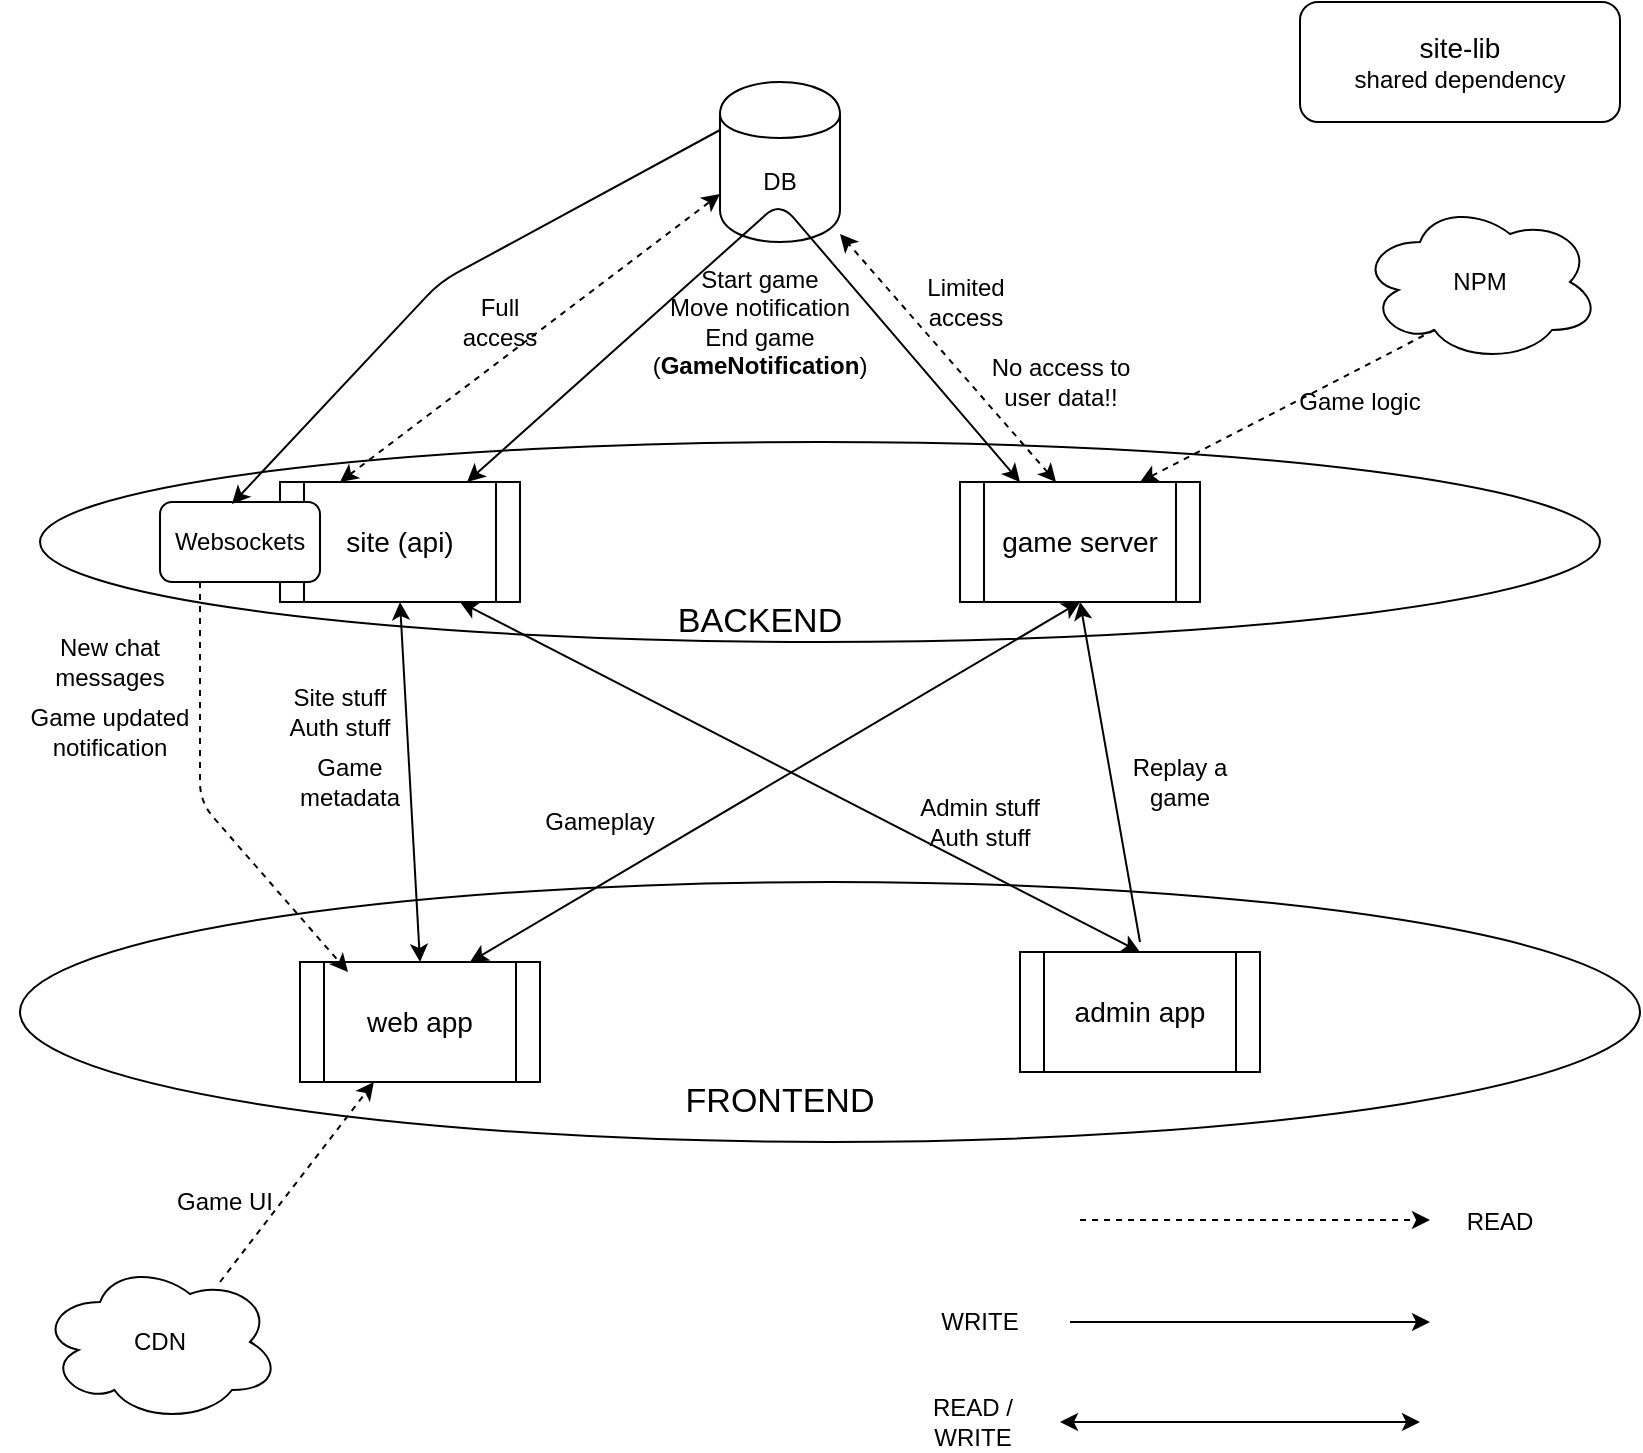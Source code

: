 <mxfile version="13.0.9">
    <diagram id="FX7HpN7UGH8xanFEKAEU" name="Page-1">
        <mxGraphModel dx="970" dy="443" grid="1" gridSize="10" guides="1" tooltips="1" connect="1" arrows="1" fold="1" page="1" pageScale="1" pageWidth="850" pageHeight="1100" math="0" shadow="0">
            <root>
                <mxCell id="0"/>
                <mxCell id="1" parent="0"/>
                <mxCell id="bgOZFK84LD9_vXl-W8QX-1" value="" style="ellipse;whiteSpace=wrap;html=1;" parent="1" vertex="1">
                    <mxGeometry x="30" y="230" width="780" height="100" as="geometry"/>
                </mxCell>
                <mxCell id="bgOZFK84LD9_vXl-W8QX-2" value="" style="shape=process;whiteSpace=wrap;html=1;backgroundOutline=1;" parent="1" vertex="1">
                    <mxGeometry x="150" y="250" width="120" height="60" as="geometry"/>
                </mxCell>
                <mxCell id="bgOZFK84LD9_vXl-W8QX-3" value="" style="shape=process;whiteSpace=wrap;html=1;backgroundOutline=1;" parent="1" vertex="1">
                    <mxGeometry x="490" y="250" width="120" height="60" as="geometry"/>
                </mxCell>
                <mxCell id="bgOZFK84LD9_vXl-W8QX-4" value="" style="ellipse;whiteSpace=wrap;html=1;" parent="1" vertex="1">
                    <mxGeometry x="20" y="450" width="810" height="130" as="geometry"/>
                </mxCell>
                <mxCell id="bgOZFK84LD9_vXl-W8QX-5" value="" style="shape=process;whiteSpace=wrap;html=1;backgroundOutline=1;" parent="1" vertex="1">
                    <mxGeometry x="160" y="490" width="120" height="60" as="geometry"/>
                </mxCell>
                <mxCell id="bgOZFK84LD9_vXl-W8QX-6" value="" style="shape=process;whiteSpace=wrap;html=1;backgroundOutline=1;" parent="1" vertex="1">
                    <mxGeometry x="520" y="485" width="120" height="60" as="geometry"/>
                </mxCell>
                <mxCell id="bgOZFK84LD9_vXl-W8QX-9" value="&lt;font style=&quot;font-size: 14px&quot;&gt;site (api)&lt;br&gt;&lt;/font&gt;" style="text;html=1;strokeColor=none;fillColor=none;align=center;verticalAlign=middle;whiteSpace=wrap;rounded=0;" parent="1" vertex="1">
                    <mxGeometry x="170" y="270" width="80" height="20" as="geometry"/>
                </mxCell>
                <mxCell id="bgOZFK84LD9_vXl-W8QX-10" value="&lt;font style=&quot;font-size: 14px&quot;&gt;game server&lt;br&gt;&lt;/font&gt;" style="text;html=1;strokeColor=none;fillColor=none;align=center;verticalAlign=middle;whiteSpace=wrap;rounded=0;" parent="1" vertex="1">
                    <mxGeometry x="500" y="270" width="100" height="20" as="geometry"/>
                </mxCell>
                <mxCell id="bgOZFK84LD9_vXl-W8QX-11" value="&lt;font style=&quot;font-size: 14px&quot;&gt;web app&lt;/font&gt;" style="text;html=1;strokeColor=none;fillColor=none;align=center;verticalAlign=middle;whiteSpace=wrap;rounded=0;" parent="1" vertex="1">
                    <mxGeometry x="180" y="510" width="80" height="20" as="geometry"/>
                </mxCell>
                <mxCell id="bgOZFK84LD9_vXl-W8QX-12" value="&lt;font style=&quot;font-size: 14px&quot;&gt;admin app&lt;/font&gt;" style="text;html=1;strokeColor=none;fillColor=none;align=center;verticalAlign=middle;whiteSpace=wrap;rounded=0;" parent="1" vertex="1">
                    <mxGeometry x="540" y="505" width="80" height="20" as="geometry"/>
                </mxCell>
                <mxCell id="bgOZFK84LD9_vXl-W8QX-14" value="&lt;font style=&quot;font-size: 17px&quot;&gt;FRONTEND&lt;/font&gt;" style="text;html=1;strokeColor=none;fillColor=none;align=center;verticalAlign=middle;whiteSpace=wrap;rounded=0;" parent="1" vertex="1">
                    <mxGeometry x="380" y="550" width="40" height="20" as="geometry"/>
                </mxCell>
                <mxCell id="bgOZFK84LD9_vXl-W8QX-15" value="&lt;font style=&quot;font-size: 17px&quot;&gt;BACKEND&lt;br&gt;&lt;/font&gt;" style="text;html=1;strokeColor=none;fillColor=none;align=center;verticalAlign=middle;whiteSpace=wrap;rounded=0;" parent="1" vertex="1">
                    <mxGeometry x="370" y="310" width="40" height="20" as="geometry"/>
                </mxCell>
                <mxCell id="_h-OwVBiazQGRYQUz6Yw-3" value="" style="shape=cylinder;whiteSpace=wrap;html=1;boundedLbl=1;backgroundOutline=1;" parent="1" vertex="1">
                    <mxGeometry x="370" y="50" width="60" height="80" as="geometry"/>
                </mxCell>
                <mxCell id="_h-OwVBiazQGRYQUz6Yw-4" value="" style="endArrow=classic;html=1;entryX=0;entryY=0.7;entryDx=0;entryDy=0;exitX=0.25;exitY=0;exitDx=0;exitDy=0;startArrow=classic;startFill=1;endFill=1;jumpStyle=none;dashed=1;strokeColor=#000000;fillColor=#fa6800;" parent="1" source="bgOZFK84LD9_vXl-W8QX-2" target="_h-OwVBiazQGRYQUz6Yw-3" edge="1">
                    <mxGeometry width="50" height="50" relative="1" as="geometry">
                        <mxPoint x="170" y="210" as="sourcePoint"/>
                        <mxPoint x="220" y="160" as="targetPoint"/>
                    </mxGeometry>
                </mxCell>
                <mxCell id="_h-OwVBiazQGRYQUz6Yw-5" value="DB" style="text;html=1;strokeColor=none;fillColor=none;align=center;verticalAlign=middle;whiteSpace=wrap;rounded=0;" parent="1" vertex="1">
                    <mxGeometry x="380" y="90" width="40" height="20" as="geometry"/>
                </mxCell>
                <mxCell id="_h-OwVBiazQGRYQUz6Yw-6" value="Full access" style="text;html=1;strokeColor=none;fillColor=none;align=center;verticalAlign=middle;whiteSpace=wrap;rounded=0;" parent="1" vertex="1">
                    <mxGeometry x="240" y="160" width="40" height="20" as="geometry"/>
                </mxCell>
                <mxCell id="_h-OwVBiazQGRYQUz6Yw-7" value="" style="endArrow=classic;html=1;entryX=1;entryY=0.95;entryDx=0;entryDy=0;entryPerimeter=0;exitX=0.4;exitY=0;exitDx=0;exitDy=0;exitPerimeter=0;startArrow=classic;startFill=1;endFill=1;dashed=1;" parent="1" source="bgOZFK84LD9_vXl-W8QX-3" target="_h-OwVBiazQGRYQUz6Yw-3" edge="1">
                    <mxGeometry width="50" height="50" relative="1" as="geometry">
                        <mxPoint x="430" y="195" as="sourcePoint"/>
                        <mxPoint x="480" y="145" as="targetPoint"/>
                    </mxGeometry>
                </mxCell>
                <mxCell id="_h-OwVBiazQGRYQUz6Yw-9" value="Limited access" style="text;html=1;strokeColor=none;fillColor=none;align=center;verticalAlign=middle;whiteSpace=wrap;rounded=0;" parent="1" vertex="1">
                    <mxGeometry x="472.5" y="150" width="40" height="20" as="geometry"/>
                </mxCell>
                <mxCell id="_h-OwVBiazQGRYQUz6Yw-12" value="" style="endArrow=classic;html=1;entryX=0.5;entryY=1;entryDx=0;entryDy=0;" parent="1" target="bgOZFK84LD9_vXl-W8QX-3" edge="1">
                    <mxGeometry width="50" height="50" relative="1" as="geometry">
                        <mxPoint x="580" y="480" as="sourcePoint"/>
                        <mxPoint x="600" y="380" as="targetPoint"/>
                    </mxGeometry>
                </mxCell>
                <mxCell id="_h-OwVBiazQGRYQUz6Yw-13" value="Replay a game" style="text;html=1;strokeColor=none;fillColor=none;align=center;verticalAlign=middle;whiteSpace=wrap;rounded=0;" parent="1" vertex="1">
                    <mxGeometry x="570" y="390" width="60" height="20" as="geometry"/>
                </mxCell>
                <mxCell id="_h-OwVBiazQGRYQUz6Yw-17" value="" style="endArrow=classic;startArrow=classic;html=1;entryX=0.75;entryY=1;entryDx=0;entryDy=0;exitX=0.5;exitY=0;exitDx=0;exitDy=0;" parent="1" source="bgOZFK84LD9_vXl-W8QX-6" target="bgOZFK84LD9_vXl-W8QX-2" edge="1">
                    <mxGeometry width="50" height="50" relative="1" as="geometry">
                        <mxPoint x="235" y="395" as="sourcePoint"/>
                        <mxPoint x="285" y="345" as="targetPoint"/>
                    </mxGeometry>
                </mxCell>
                <mxCell id="_h-OwVBiazQGRYQUz6Yw-18" value="" style="endArrow=classic;startArrow=classic;html=1;entryX=0.5;entryY=1;entryDx=0;entryDy=0;" parent="1" target="bgOZFK84LD9_vXl-W8QX-2" edge="1">
                    <mxGeometry width="50" height="50" relative="1" as="geometry">
                        <mxPoint x="220" y="490" as="sourcePoint"/>
                        <mxPoint x="260" y="450" as="targetPoint"/>
                    </mxGeometry>
                </mxCell>
                <mxCell id="_h-OwVBiazQGRYQUz6Yw-19" value="" style="endArrow=classic;startArrow=classic;html=1;entryX=0.5;entryY=1;entryDx=0;entryDy=0;" parent="1" target="bgOZFK84LD9_vXl-W8QX-3" edge="1">
                    <mxGeometry width="50" height="50" relative="1" as="geometry">
                        <mxPoint x="245" y="490" as="sourcePoint"/>
                        <mxPoint x="295" y="440" as="targetPoint"/>
                    </mxGeometry>
                </mxCell>
                <mxCell id="_h-OwVBiazQGRYQUz6Yw-20" value="Site stuff&lt;br&gt;Auth stuff" style="text;html=1;strokeColor=none;fillColor=none;align=center;verticalAlign=middle;whiteSpace=wrap;rounded=0;" parent="1" vertex="1">
                    <mxGeometry x="145" y="340" width="70" height="50" as="geometry"/>
                </mxCell>
                <mxCell id="_h-OwVBiazQGRYQUz6Yw-21" value="Game metadata" style="text;html=1;strokeColor=none;fillColor=none;align=center;verticalAlign=middle;whiteSpace=wrap;rounded=0;" parent="1" vertex="1">
                    <mxGeometry x="150" y="390" width="70" height="20" as="geometry"/>
                </mxCell>
                <mxCell id="_h-OwVBiazQGRYQUz6Yw-22" value="Admin stuff&lt;br&gt;Auth stuff" style="text;html=1;strokeColor=none;fillColor=none;align=center;verticalAlign=middle;whiteSpace=wrap;rounded=0;" parent="1" vertex="1">
                    <mxGeometry x="465" y="410" width="70" height="20" as="geometry"/>
                </mxCell>
                <mxCell id="_h-OwVBiazQGRYQUz6Yw-23" value="No access to user data!!" style="text;html=1;strokeColor=none;fillColor=none;align=center;verticalAlign=middle;whiteSpace=wrap;rounded=0;" parent="1" vertex="1">
                    <mxGeometry x="492.5" y="190" width="95" height="20" as="geometry"/>
                </mxCell>
                <mxCell id="_h-OwVBiazQGRYQUz6Yw-26" value="Gameplay" style="text;html=1;strokeColor=none;fillColor=none;align=center;verticalAlign=middle;whiteSpace=wrap;rounded=0;" parent="1" vertex="1">
                    <mxGeometry x="290" y="410" width="40" height="20" as="geometry"/>
                </mxCell>
                <mxCell id="_h-OwVBiazQGRYQUz6Yw-27" value="" style="endArrow=classic;startArrow=classic;html=1;entryX=0.25;entryY=0;entryDx=0;entryDy=0;" parent="1" source="bgOZFK84LD9_vXl-W8QX-2" target="bgOZFK84LD9_vXl-W8QX-3" edge="1">
                    <mxGeometry width="50" height="50" relative="1" as="geometry">
                        <mxPoint x="20" y="650" as="sourcePoint"/>
                        <mxPoint x="70" y="600" as="targetPoint"/>
                        <Array as="points">
                            <mxPoint x="400" y="110"/>
                        </Array>
                    </mxGeometry>
                </mxCell>
                <mxCell id="_h-OwVBiazQGRYQUz6Yw-28" value="Start game&lt;br&gt;Move notification&lt;br&gt;End game&lt;br&gt;(&lt;b&gt;GameNotification&lt;/b&gt;)" style="text;html=1;strokeColor=none;fillColor=none;align=center;verticalAlign=middle;whiteSpace=wrap;rounded=0;" parent="1" vertex="1">
                    <mxGeometry x="340" y="160" width="100" height="20" as="geometry"/>
                </mxCell>
                <mxCell id="_h-OwVBiazQGRYQUz6Yw-30" value="" style="rounded=1;whiteSpace=wrap;html=1;" parent="1" vertex="1">
                    <mxGeometry x="90" y="260" width="80" height="40" as="geometry"/>
                </mxCell>
                <mxCell id="_h-OwVBiazQGRYQUz6Yw-32" value="Websockets" style="text;html=1;strokeColor=none;fillColor=none;align=center;verticalAlign=middle;whiteSpace=wrap;rounded=0;" parent="1" vertex="1">
                    <mxGeometry x="110" y="270" width="40" height="20" as="geometry"/>
                </mxCell>
                <mxCell id="_h-OwVBiazQGRYQUz6Yw-33" value="" style="endArrow=classic;html=1;exitX=0.25;exitY=1;exitDx=0;exitDy=0;entryX=0.2;entryY=0.083;entryDx=0;entryDy=0;entryPerimeter=0;dashed=1;" parent="1" source="_h-OwVBiazQGRYQUz6Yw-30" target="bgOZFK84LD9_vXl-W8QX-5" edge="1">
                    <mxGeometry width="50" height="50" relative="1" as="geometry">
                        <mxPoint x="20" y="650" as="sourcePoint"/>
                        <mxPoint x="70" y="600" as="targetPoint"/>
                        <Array as="points">
                            <mxPoint x="110" y="410"/>
                        </Array>
                    </mxGeometry>
                </mxCell>
                <mxCell id="_h-OwVBiazQGRYQUz6Yw-34" value="New chat messages" style="text;html=1;strokeColor=none;fillColor=none;align=center;verticalAlign=middle;whiteSpace=wrap;rounded=0;" parent="1" vertex="1">
                    <mxGeometry x="10" y="330" width="110" height="20" as="geometry"/>
                </mxCell>
                <mxCell id="_h-OwVBiazQGRYQUz6Yw-35" value="Game updated notification" style="text;html=1;strokeColor=none;fillColor=none;align=center;verticalAlign=middle;whiteSpace=wrap;rounded=0;" parent="1" vertex="1">
                    <mxGeometry x="20" y="365" width="90" height="20" as="geometry"/>
                </mxCell>
                <mxCell id="_h-OwVBiazQGRYQUz6Yw-44" value="" style="rounded=1;whiteSpace=wrap;html=1;" parent="1" vertex="1">
                    <mxGeometry x="660" y="10" width="160" height="60" as="geometry"/>
                </mxCell>
                <mxCell id="_h-OwVBiazQGRYQUz6Yw-45" value="&lt;font&gt;&lt;span style=&quot;font-size: 14px&quot;&gt;site-lib&lt;/span&gt;&lt;br&gt;&lt;font style=&quot;font-size: 12px&quot;&gt;shared dependency&lt;/font&gt;&lt;br&gt;&lt;/font&gt;" style="text;html=1;strokeColor=none;fillColor=none;align=center;verticalAlign=middle;whiteSpace=wrap;rounded=0;" parent="1" vertex="1">
                    <mxGeometry x="670" y="30" width="140" height="20" as="geometry"/>
                </mxCell>
                <mxCell id="_h-OwVBiazQGRYQUz6Yw-46" value="" style="endArrow=classic;html=1;exitX=0;exitY=0.3;exitDx=0;exitDy=0;entryX=0.4;entryY=-0.45;entryDx=0;entryDy=0;entryPerimeter=0;" parent="1" source="_h-OwVBiazQGRYQUz6Yw-3" target="_h-OwVBiazQGRYQUz6Yw-32" edge="1">
                    <mxGeometry width="50" height="50" relative="1" as="geometry">
                        <mxPoint x="180" y="120" as="sourcePoint"/>
                        <mxPoint x="230" y="70" as="targetPoint"/>
                        <Array as="points">
                            <mxPoint x="230" y="150"/>
                        </Array>
                    </mxGeometry>
                </mxCell>
                <mxCell id="xbBPJkQrCDf5sY5UC59e-1" value="NPM" style="ellipse;shape=cloud;whiteSpace=wrap;html=1;" parent="1" vertex="1">
                    <mxGeometry x="690" y="110" width="120" height="80" as="geometry"/>
                </mxCell>
                <mxCell id="xbBPJkQrCDf5sY5UC59e-2" value="" style="endArrow=classic;html=1;exitX=0.31;exitY=0.8;exitDx=0;exitDy=0;exitPerimeter=0;entryX=0.75;entryY=0;entryDx=0;entryDy=0;dashed=1;endFill=1;" parent="1" source="xbBPJkQrCDf5sY5UC59e-1" target="bgOZFK84LD9_vXl-W8QX-3" edge="1">
                    <mxGeometry width="50" height="50" relative="1" as="geometry">
                        <mxPoint x="750" y="230" as="sourcePoint"/>
                        <mxPoint x="800" y="180" as="targetPoint"/>
                    </mxGeometry>
                </mxCell>
                <mxCell id="xbBPJkQrCDf5sY5UC59e-3" value="Game logic" style="text;html=1;strokeColor=none;fillColor=none;align=center;verticalAlign=middle;whiteSpace=wrap;rounded=0;" parent="1" vertex="1">
                    <mxGeometry x="640" y="200" width="100" height="20" as="geometry"/>
                </mxCell>
                <mxCell id="xbBPJkQrCDf5sY5UC59e-4" value="CDN" style="ellipse;shape=cloud;whiteSpace=wrap;html=1;" parent="1" vertex="1">
                    <mxGeometry x="30" y="640" width="120" height="80" as="geometry"/>
                </mxCell>
                <mxCell id="xbBPJkQrCDf5sY5UC59e-5" value="" style="endArrow=classic;html=1;dashed=1;" parent="1" target="bgOZFK84LD9_vXl-W8QX-5" edge="1">
                    <mxGeometry width="50" height="50" relative="1" as="geometry">
                        <mxPoint x="120" y="650" as="sourcePoint"/>
                        <mxPoint x="170" y="600" as="targetPoint"/>
                    </mxGeometry>
                </mxCell>
                <mxCell id="xbBPJkQrCDf5sY5UC59e-6" value="Game UI" style="text;html=1;strokeColor=none;fillColor=none;align=center;verticalAlign=middle;whiteSpace=wrap;rounded=0;" parent="1" vertex="1">
                    <mxGeometry x="85" y="600" width="75" height="20" as="geometry"/>
                </mxCell>
                <mxCell id="xbBPJkQrCDf5sY5UC59e-11" value="" style="endArrow=classic;html=1;dashed=1;" parent="1" edge="1">
                    <mxGeometry width="50" height="50" relative="1" as="geometry">
                        <mxPoint x="550" y="619" as="sourcePoint"/>
                        <mxPoint x="725" y="619" as="targetPoint"/>
                    </mxGeometry>
                </mxCell>
                <mxCell id="xbBPJkQrCDf5sY5UC59e-12" value="READ" style="text;html=1;strokeColor=none;fillColor=none;align=center;verticalAlign=middle;whiteSpace=wrap;rounded=0;" parent="1" vertex="1">
                    <mxGeometry x="720" y="610" width="80" height="20" as="geometry"/>
                </mxCell>
                <mxCell id="xbBPJkQrCDf5sY5UC59e-15" value="" style="endArrow=classic;html=1;" parent="1" edge="1">
                    <mxGeometry width="50" height="50" relative="1" as="geometry">
                        <mxPoint x="545" y="670" as="sourcePoint"/>
                        <mxPoint x="725" y="670" as="targetPoint"/>
                    </mxGeometry>
                </mxCell>
                <mxCell id="xbBPJkQrCDf5sY5UC59e-16" value="WRITE" style="text;html=1;strokeColor=none;fillColor=none;align=center;verticalAlign=middle;whiteSpace=wrap;rounded=0;" parent="1" vertex="1">
                    <mxGeometry x="460" y="660" width="80" height="20" as="geometry"/>
                </mxCell>
                <mxCell id="xbBPJkQrCDf5sY5UC59e-18" value="" style="endArrow=classic;startArrow=classic;html=1;" parent="1" edge="1">
                    <mxGeometry width="50" height="50" relative="1" as="geometry">
                        <mxPoint x="540" y="720" as="sourcePoint"/>
                        <mxPoint x="720" y="720" as="targetPoint"/>
                    </mxGeometry>
                </mxCell>
                <mxCell id="xbBPJkQrCDf5sY5UC59e-19" value="READ / WRITE" style="text;html=1;strokeColor=none;fillColor=none;align=center;verticalAlign=middle;whiteSpace=wrap;rounded=0;" parent="1" vertex="1">
                    <mxGeometry x="465" y="710" width="62.5" height="20" as="geometry"/>
                </mxCell>
            </root>
        </mxGraphModel>
    </diagram>
</mxfile>